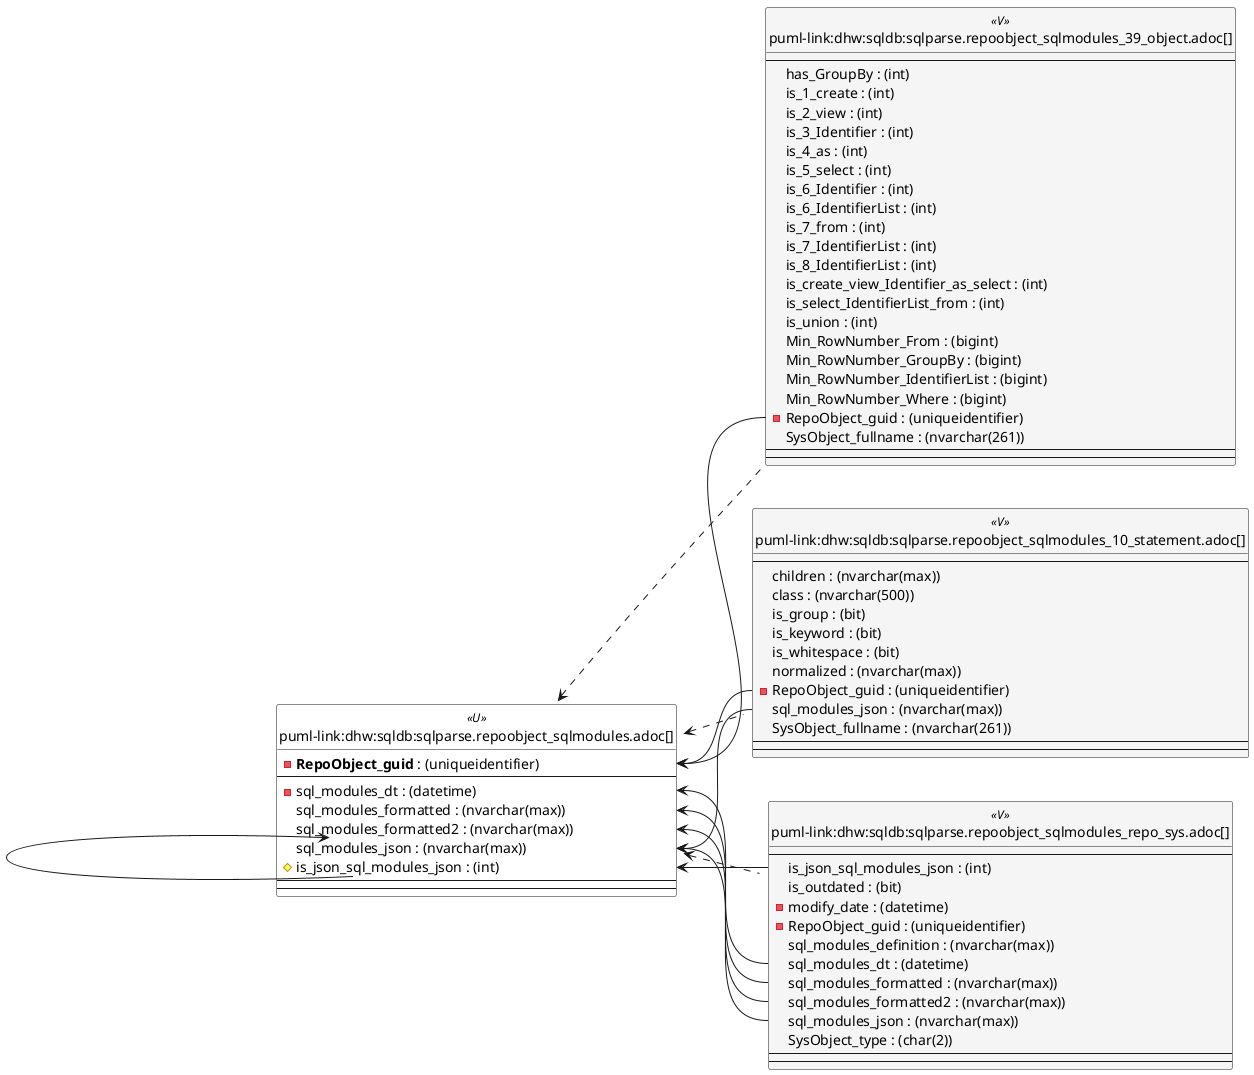 @startuml
left to right direction
'top to bottom direction
hide circle
'avoide "." issues:
set namespaceSeparator none


skinparam class {
  BackgroundColor White
  BackgroundColor<<FN>> Yellow
  BackgroundColor<<FS>> Yellow
  BackgroundColor<<FT>> LightGray
  BackgroundColor<<IF>> Yellow
  BackgroundColor<<IS>> Yellow
  BackgroundColor<<P>> Aqua
  BackgroundColor<<PC>> Aqua
  BackgroundColor<<SN>> Yellow
  BackgroundColor<<SO>> SlateBlue
  BackgroundColor<<TF>> LightGray
  BackgroundColor<<TR>> Tomato
  BackgroundColor<<U>> White
  BackgroundColor<<V>> WhiteSmoke
  BackgroundColor<<X>> Aqua
  BackgroundColor<<external>> AliceBlue
}


entity "puml-link:dhw:sqldb:sqlparse.repoobject_sqlmodules.adoc[]" as sqlparse.RepoObject_SqlModules << U >> {
  - **RepoObject_guid** : (uniqueidentifier)
  --
  - sql_modules_dt : (datetime)
  sql_modules_formatted : (nvarchar(max))
  sql_modules_formatted2 : (nvarchar(max))
  sql_modules_json : (nvarchar(max))
  # is_json_sql_modules_json : (int)
  --
  --
}

entity "puml-link:dhw:sqldb:sqlparse.repoobject_sqlmodules_10_statement.adoc[]" as sqlparse.RepoObject_SqlModules_10_statement << V >> {
  --
  children : (nvarchar(max))
  class : (nvarchar(500))
  is_group : (bit)
  is_keyword : (bit)
  is_whitespace : (bit)
  normalized : (nvarchar(max))
  - RepoObject_guid : (uniqueidentifier)
  sql_modules_json : (nvarchar(max))
  SysObject_fullname : (nvarchar(261))
  --
  --
}

entity "puml-link:dhw:sqldb:sqlparse.repoobject_sqlmodules_39_object.adoc[]" as sqlparse.RepoObject_SqlModules_39_object << V >> {
  --
  has_GroupBy : (int)
  is_1_create : (int)
  is_2_view : (int)
  is_3_Identifier : (int)
  is_4_as : (int)
  is_5_select : (int)
  is_6_Identifier : (int)
  is_6_IdentifierList : (int)
  is_7_from : (int)
  is_7_IdentifierList : (int)
  is_8_IdentifierList : (int)
  is_create_view_Identifier_as_select : (int)
  is_select_IdentifierList_from : (int)
  is_union : (int)
  Min_RowNumber_From : (bigint)
  Min_RowNumber_GroupBy : (bigint)
  Min_RowNumber_IdentifierList : (bigint)
  Min_RowNumber_Where : (bigint)
  - RepoObject_guid : (uniqueidentifier)
  SysObject_fullname : (nvarchar(261))
  --
  --
}

entity "puml-link:dhw:sqldb:sqlparse.repoobject_sqlmodules_repo_sys.adoc[]" as sqlparse.RepoObject_SqlModules_Repo_Sys << V >> {
  --
  is_json_sql_modules_json : (int)
  is_outdated : (bit)
  - modify_date : (datetime)
  - RepoObject_guid : (uniqueidentifier)
  sql_modules_definition : (nvarchar(max))
  sql_modules_dt : (datetime)
  sql_modules_formatted : (nvarchar(max))
  sql_modules_formatted2 : (nvarchar(max))
  sql_modules_json : (nvarchar(max))
  SysObject_type : (char(2))
  --
  --
}

sqlparse.RepoObject_SqlModules <.. sqlparse.RepoObject_SqlModules_10_statement
sqlparse.RepoObject_SqlModules <.. sqlparse.RepoObject_SqlModules_39_object
sqlparse.RepoObject_SqlModules <.. sqlparse.RepoObject_SqlModules_Repo_Sys
"sqlparse.RepoObject_SqlModules::is_json_sql_modules_json" <-- "sqlparse.RepoObject_SqlModules_Repo_Sys::is_json_sql_modules_json"
"sqlparse.RepoObject_SqlModules::RepoObject_guid" <-- "sqlparse.RepoObject_SqlModules_10_statement::RepoObject_guid"
"sqlparse.RepoObject_SqlModules::RepoObject_guid" <-- "sqlparse.RepoObject_SqlModules_39_object::RepoObject_guid"
"sqlparse.RepoObject_SqlModules::sql_modules_dt" <-- "sqlparse.RepoObject_SqlModules_Repo_Sys::sql_modules_dt"
"sqlparse.RepoObject_SqlModules::sql_modules_formatted" <-- "sqlparse.RepoObject_SqlModules_Repo_Sys::sql_modules_formatted"
"sqlparse.RepoObject_SqlModules::sql_modules_formatted2" <-- "sqlparse.RepoObject_SqlModules_Repo_Sys::sql_modules_formatted2"
"sqlparse.RepoObject_SqlModules::sql_modules_json" <-- "sqlparse.RepoObject_SqlModules_10_statement::sql_modules_json"
"sqlparse.RepoObject_SqlModules::sql_modules_json" <-- "sqlparse.RepoObject_SqlModules::is_json_sql_modules_json"
"sqlparse.RepoObject_SqlModules::sql_modules_json" <-- "sqlparse.RepoObject_SqlModules_Repo_Sys::sql_modules_json"
@enduml

